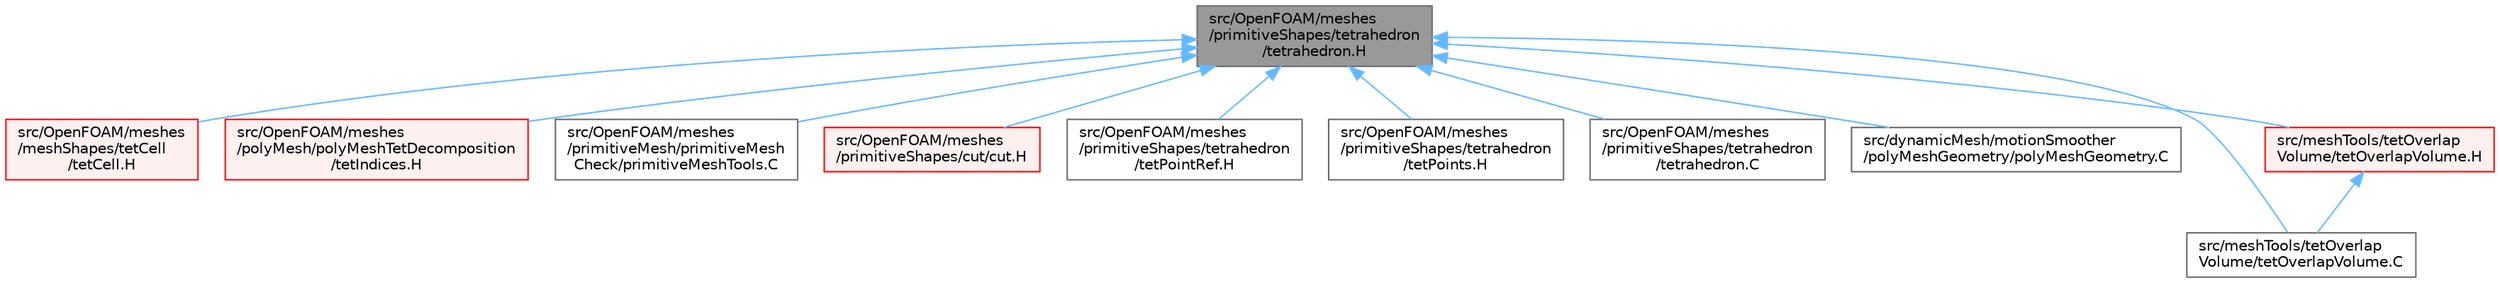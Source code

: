 digraph "src/OpenFOAM/meshes/primitiveShapes/tetrahedron/tetrahedron.H"
{
 // LATEX_PDF_SIZE
  bgcolor="transparent";
  edge [fontname=Helvetica,fontsize=10,labelfontname=Helvetica,labelfontsize=10];
  node [fontname=Helvetica,fontsize=10,shape=box,height=0.2,width=0.4];
  Node1 [id="Node000001",label="src/OpenFOAM/meshes\l/primitiveShapes/tetrahedron\l/tetrahedron.H",height=0.2,width=0.4,color="gray40", fillcolor="grey60", style="filled", fontcolor="black",tooltip=" "];
  Node1 -> Node2 [id="edge1_Node000001_Node000002",dir="back",color="steelblue1",style="solid",tooltip=" "];
  Node2 [id="Node000002",label="src/OpenFOAM/meshes\l/meshShapes/tetCell\l/tetCell.H",height=0.2,width=0.4,color="red", fillcolor="#FFF0F0", style="filled",URL="$tetCell_8H.html",tooltip=" "];
  Node1 -> Node32 [id="edge2_Node000001_Node000032",dir="back",color="steelblue1",style="solid",tooltip=" "];
  Node32 [id="Node000032",label="src/OpenFOAM/meshes\l/polyMesh/polyMeshTetDecomposition\l/tetIndices.H",height=0.2,width=0.4,color="red", fillcolor="#FFF0F0", style="filled",URL="$tetIndices_8H.html",tooltip=" "];
  Node1 -> Node365 [id="edge3_Node000001_Node000365",dir="back",color="steelblue1",style="solid",tooltip=" "];
  Node365 [id="Node000365",label="src/OpenFOAM/meshes\l/primitiveMesh/primitiveMesh\lCheck/primitiveMeshTools.C",height=0.2,width=0.4,color="grey40", fillcolor="white", style="filled",URL="$primitiveMeshTools_8C.html",tooltip=" "];
  Node1 -> Node366 [id="edge4_Node000001_Node000366",dir="back",color="steelblue1",style="solid",tooltip=" "];
  Node366 [id="Node000366",label="src/OpenFOAM/meshes\l/primitiveShapes/cut/cut.H",height=0.2,width=0.4,color="red", fillcolor="#FFF0F0", style="filled",URL="$src_2OpenFOAM_2meshes_2primitiveShapes_2cut_2cut_8H.html",tooltip="Functions for cutting triangles and tetrahedra. Generic operations are applied to each half of a cut."];
  Node1 -> Node369 [id="edge5_Node000001_Node000369",dir="back",color="steelblue1",style="solid",tooltip=" "];
  Node369 [id="Node000369",label="src/OpenFOAM/meshes\l/primitiveShapes/tetrahedron\l/tetPointRef.H",height=0.2,width=0.4,color="grey40", fillcolor="white", style="filled",URL="$tetPointRef_8H.html",tooltip=" "];
  Node1 -> Node370 [id="edge6_Node000001_Node000370",dir="back",color="steelblue1",style="solid",tooltip=" "];
  Node370 [id="Node000370",label="src/OpenFOAM/meshes\l/primitiveShapes/tetrahedron\l/tetPoints.H",height=0.2,width=0.4,color="grey40", fillcolor="white", style="filled",URL="$tetPoints_8H.html",tooltip=" "];
  Node1 -> Node371 [id="edge7_Node000001_Node000371",dir="back",color="steelblue1",style="solid",tooltip=" "];
  Node371 [id="Node000371",label="src/OpenFOAM/meshes\l/primitiveShapes/tetrahedron\l/tetrahedron.C",height=0.2,width=0.4,color="grey40", fillcolor="white", style="filled",URL="$tetrahedron_8C.html",tooltip=" "];
  Node1 -> Node36 [id="edge8_Node000001_Node000036",dir="back",color="steelblue1",style="solid",tooltip=" "];
  Node36 [id="Node000036",label="src/dynamicMesh/motionSmoother\l/polyMeshGeometry/polyMeshGeometry.C",height=0.2,width=0.4,color="grey40", fillcolor="white", style="filled",URL="$polyMeshGeometry_8C.html",tooltip=" "];
  Node1 -> Node372 [id="edge9_Node000001_Node000372",dir="back",color="steelblue1",style="solid",tooltip=" "];
  Node372 [id="Node000372",label="src/meshTools/tetOverlap\lVolume/tetOverlapVolume.C",height=0.2,width=0.4,color="grey40", fillcolor="white", style="filled",URL="$tetOverlapVolume_8C.html",tooltip=" "];
  Node1 -> Node373 [id="edge10_Node000001_Node000373",dir="back",color="steelblue1",style="solid",tooltip=" "];
  Node373 [id="Node000373",label="src/meshTools/tetOverlap\lVolume/tetOverlapVolume.H",height=0.2,width=0.4,color="red", fillcolor="#FFF0F0", style="filled",URL="$tetOverlapVolume_8H.html",tooltip=" "];
  Node373 -> Node372 [id="edge11_Node000373_Node000372",dir="back",color="steelblue1",style="solid",tooltip=" "];
}
